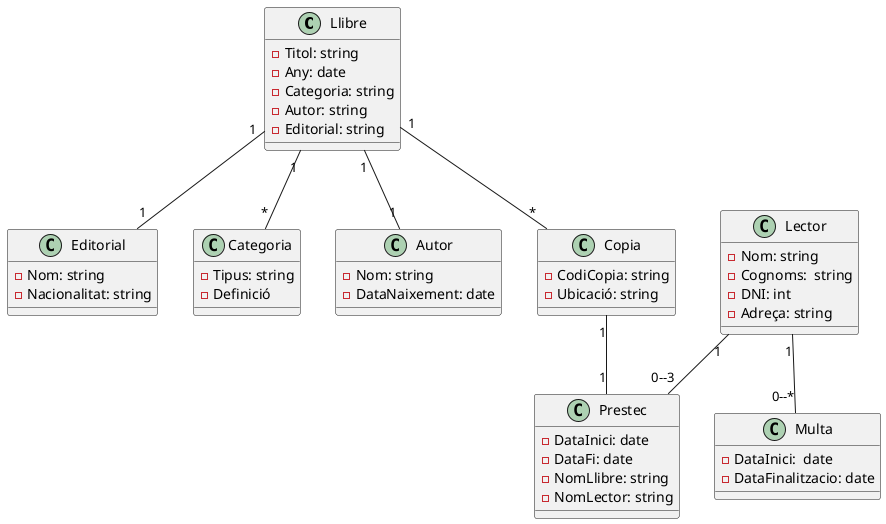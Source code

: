 @startuml

class Llibre{
    -Titol: string
    -Any: date
    -Categoria: string
    -Autor: string
    -Editorial: string
}

class Editorial{
    -Nom: string
    -Nacionalitat: string
}

class Categoria{
    -Tipus: string
    -Definició
}

class Autor{
    -Nom: string
    -DataNaixement: date 
}

class Copia{
    -CodiCopia: string
    -Ubicació: string
}

class Prestec{
    -DataInici: date
    -DataFi: date
    -NomLlibre: string
    -NomLector: string
}

class Lector{
    -Nom: string
    -Cognoms:  string
    -DNI: int
    -Adreça: string
}

class Multa{
    -DataInici:  date
    -DataFinalitzacio: date
}

Llibre "1" -- "*" Categoria 
Llibre "1" -- "1" Autor 
Llibre "1" -- "1" Editorial 
Llibre "1" -- "*" Copia 
Copia "1" -- "1" Prestec 
Lector "1" -- "0--3" Prestec
Lector "1" -- "0--*" Multa 
@enduml